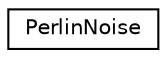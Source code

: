 digraph "Graphical Class Hierarchy"
{
  edge [fontname="Helvetica",fontsize="10",labelfontname="Helvetica",labelfontsize="10"];
  node [fontname="Helvetica",fontsize="10",shape=record];
  rankdir="LR";
  Node1 [label="PerlinNoise",height=0.2,width=0.4,color="black", fillcolor="white", style="filled",URL="$class_perlin_noise.html"];
}
